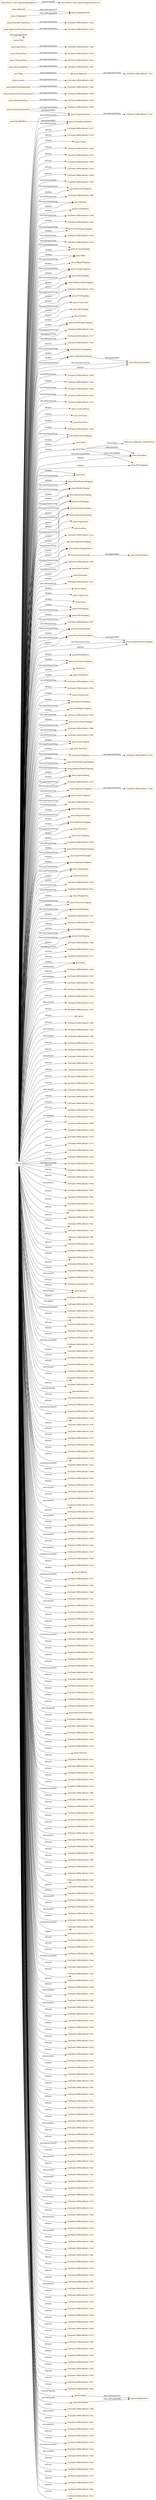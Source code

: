 digraph ar2dtool_diagram { 
rankdir=LR;
size="1501"
node [shape = rectangle, color="orange"]; "pizza:MozzarellaTopping" "23d1b4ef:1889c260a43:-7ff8" "23d1b4ef:1889c260a43:-7efd" "pizza:Medium" "pizza:FruttiDiMare" "23d1b4ef:1889c260a43:-7e8d" "23d1b4ef:1889c260a43:-7e94" "pizza:VegetarianPizzaEquivalent2" "23d1b4ef:1889c260a43:-7e9f" "pizza:GreenPepperTopping" "23d1b4ef:1889c260a43:-7ed7" "23d1b4ef:1889c260a43:-7ee6" "pizza:PrawnsTopping" "pizza:Mild" "23d1b4ef:1889c260a43:-7ebb" "pizza:PepperTopping" "pizza:ChickenTopping" "pizza:MeatTopping" "pizza:HotSpicedBeefTopping" "23d1b4ef:1889c260a43:-7f36" "pizza:FruitTopping" "pizza:PrinceCarlo" "pizza:NutTopping" "pizza:Siciliana" "pizza:SweetPepperTopping" "23d1b4ef:1889c260a43:-7ef3" "23d1b4ef:1889c260a43:-7f17" "pizza:Country" "pizza:ThinAndCrispyBase" "pizza:ParmesanTopping" "pizza:CajunSpiceTopping" "23d1b4ef:1889c260a43:-7f09" "23d1b4ef:1889c260a43:-7e8b" "23d1b4ef:1889c260a43:-7fed" "23d1b4ef:1889c260a43:-7fa5" "23d1b4ef:1889c260a43:-7f7a" "pizza:UnclosedPizza" "pizza:IceCream" "pizza:Fiorentina" "23d1b4ef:1889c260a43:-7ea2" "pizza:PeperonataTopping" "pizza:SpicyPizzaEquivalent" "23d1b4ef:1889c260a43:-7ec3" "pizza:Soho" "pizza:PizzaBase" "pizza:InterestingPizza" "pizza:RosemaryTopping" "pizza:Hot" "pizza:MixedSeafoodTopping" "23d1b4ef:1889c260a43:-7e98" "pizza:Spiciness" "pizza:RocketTopping" "pizza:CheeseyPizza" "pizza:ValuePartition" "pizza:MushroomTopping" "pizza:LeekTopping" "23d1b4ef:1889c260a43:-7eb3" "pizza:ArtichokeTopping" "pizza:GorgonzolaTopping" "pizza:Napoletana" "pizza:LaReine" "23d1b4ef:1889c260a43:-7eca" "pizza:VegetableTopping" "pizza:TobascoPepperSauce" "pizza:DomainConcept" "23d1b4ef:1889c260a43:-7fb5" "23d1b4ef:1889c260a43:-7f3f" "pizza:AmericanHot" "pizza:Veneziana" "23d1b4ef:1889c260a43:-7f54" "23d1b4ef:1889c260a43:-7ebf" "pizza:Food" "23d1b4ef:1889c260a43:-7f57" "pizza:Caprina" "pizza:Capricciosa" "pizza:Cajun" "pizza:FishTopping" "pizza:OliveTopping" "23d1b4ef:1889c260a43:-7e9c" "23d1b4ef:1889c260a43:-7f38" "23d1b4ef:1889c260a43:-7f61" "pizza:SultanaTopping" "pizza:SlicedTomatoTopping" "pizza:PolloAdAstra" "pizza:FourCheesesTopping" "pizza:Rosa" "pizza:Giardiniera" "23d1b4ef:1889c260a43:-7e7b" "23d1b4ef:1889c260a43:-7fb3" "pizza:FourSeasons" "pizza:SpinachTopping" "pizza:HerbSpiceTopping" "23d1b4ef:1889c260a43:-7f4a" "pizza:GoatsCheeseTopping" "23d1b4ef:1889c260a43:-7f88" "23d1b4ef:1889c260a43:-7fbf" "pizza:DeepPanBase" "pizza:GarlicTopping" "pizza:American" "23d1b4ef:1889c260a43:-7ea4" "pizza:SundriedTomatoTopping" "pizza:SpicyTopping" "pizza:PeperoniSausageTopping" "pizza:JalapenoPepperTopping" "pizza:PizzaTopping" "pizza:CaperTopping" "23d1b4ef:1889c260a43:-7eb7" "pizza:VegetarianTopping" "pizza:ThinAndCrispyPizza" "pizza:TomatoTopping" "23d1b4ef:1889c260a43:-7fba" "23d1b4ef:1889c260a43:-7fcc" "pizza:CheeseTopping" "pizza:SpicyPizza" "pizza:SloppyGiuseppe" "pizza:RedOnionTopping" "pizza:Parmense" "23d1b4ef:1889c260a43:-7f6c" "23d1b4ef:1889c260a43:-7eab" "pizza:SauceTopping" "pizza:Pizza" "23d1b4ef:1889c260a43:-7f94" "pizza:HotGreenPepperTopping" "pizza:VegetarianPizzaEquivalent1" "pizza:RealItalianPizza" "pizza:QuattroFormaggi" "pizza:AsparagusTopping" "pizza:MeatyPizza" "pizza:PineKernels" "pizza:Mushroom" "23d1b4ef:1889c260a43:-7f00" "23d1b4ef:1889c260a43:-7f2a" "pizza:Margherita" "pizza:AnchoviesTopping" "pizza:HamTopping" "pizza:VegetarianPizza" "pizza:NonVegetarianPizza" "pizza:PetitPoisTopping" "pizza:OnionTopping" "23d1b4ef:1889c260a43:-7fdd" ; /*classes style*/
	"pizza:VegetarianPizzaEquivalent1" -> "23d1b4ef:1889c260a43:-7e9c" [ label = "owl:equivalentClass" ];
	"NULL" -> "pizza:CheeseTopping" [ label = "rdf:first" ];
	"NULL" -> "23d1b4ef:1889c260a43:-7e6a" [ label = "rdf:rest" ];
	"NULL" -> "pizza:PeperoniSausageTopping" [ label = "rdf:first" ];
	"NULL" -> "23d1b4ef:1889c260a43:-7f15" [ label = "rdf:rest" ];
	"NULL" -> "pizza:Italy" [ label = "rdf:first" ];
	"NULL" -> "23d1b4ef:1889c260a43:-7e40" [ label = "rdf:rest" ];
	"NULL" -> "pizza:RocketTopping" [ label = "owl:someValuesFrom" ];
	"NULL" -> "23d1b4ef:1889c260a43:-7e55" [ label = "owl:members" ];
	"NULL" -> "pizza:Veneziana" [ label = "rdf:first" ];
	"NULL" -> "pizza:FourCheesesTopping" [ label = "rdf:first" ];
	"NULL" -> "pizza:PizzaBase" [ label = "owl:someValuesFrom" ];
	"NULL" -> "23d1b4ef:1889c260a43:-7ed6" [ label = "owl:unionOf" ];
	"NULL" -> "23d1b4ef:1889c260a43:-7e61" [ label = "rdf:rest" ];
	"NULL" -> "pizza:HerbSpiceTopping" [ label = "rdf:first" ];
	"NULL" -> "23d1b4ef:1889c260a43:-7e5b" [ label = "rdf:rest" ];
	"NULL" -> "23d1b4ef:1889c260a43:-7f16" [ label = "owl:unionOf" ];
	"NULL" -> "23d1b4ef:1889c260a43:-7ef1" [ label = "rdf:rest" ];
	"NULL" -> "rdf:nil" [ label = "rdf:rest" ];
	"NULL" -> "23d1b4ef:1889c260a43:-7f06" [ label = "rdf:rest" ];
	"NULL" -> "23d1b4ef:1889c260a43:-7fed" [ label = "owl:allValuesFrom" ];
	"NULL" -> "23d1b4ef:1889c260a43:-7fa4" [ label = "owl:unionOf" ];
	"NULL" -> "23d1b4ef:1889c260a43:-7eff" [ label = "owl:unionOf" ];
	"NULL" -> "23d1b4ef:1889c260a43:-7e31" [ label = "rdf:rest" ];
	"NULL" -> "23d1b4ef:1889c260a43:-7fa2" [ label = "rdf:rest" ];
	"NULL" -> "23d1b4ef:1889c260a43:-7fcb" [ label = "owl:unionOf" ];
	"NULL" -> "23d1b4ef:1889c260a43:-7ec1" [ label = "rdf:rest" ];
	"NULL" -> "23d1b4ef:1889c260a43:-7f27" [ label = "rdf:rest" ];
	"NULL" -> "23d1b4ef:1889c260a43:-7fa5" [ label = "owl:allValuesFrom" ];
	"NULL" -> "23d1b4ef:1889c260a43:-7fdd" [ label = "owl:allValuesFrom" ];
	"NULL" -> "23d1b4ef:1889c260a43:-7e52" [ label = "rdf:rest" ];
	"NULL" -> "pizza:Medium" [ label = "owl:someValuesFrom" ];
	"NULL" -> "23d1b4ef:1889c260a43:-7e4c" [ label = "rdf:rest" ];
	"NULL" -> "23d1b4ef:1889c260a43:-7e89" [ label = "owl:unionOf" ];
	"NULL" -> "23d1b4ef:1889c260a43:-7e90" [ label = "rdf:rest" ];
	"NULL" -> "pizza:MeatTopping" [ label = "owl:someValuesFrom" ];
	"NULL" -> "23d1b4ef:1889c260a43:-7ee2" [ label = "rdf:rest" ];
	"NULL" -> "pizza:TobascoPepperSauce" [ label = "rdf:first" ];
	"NULL" -> "23d1b4ef:1889c260a43:-7f48" [ label = "rdf:rest" ];
	"NULL" -> "23d1b4ef:1889c260a43:-7e7a" [ label = "owl:unionOf" ];
	"NULL" -> "pizza:Parmense" [ label = "rdf:first" ];
	"NULL" -> "pizza:ChickenTopping" [ label = "owl:someValuesFrom" ];
	"NULL" -> "23d1b4ef:1889c260a43:-7fbf" [ label = "owl:allValuesFrom" ];
	"NULL" -> "23d1b4ef:1889c260a43:-7f90" [ label = "rdf:rest" ];
	"NULL" -> "23d1b4ef:1889c260a43:-7e6d" [ label = "rdf:rest" ];
	"NULL" -> "pizza:OnionTopping" [ label = "owl:someValuesFrom" ];
	"NULL" -> "23d1b4ef:1889c260a43:-7e43" [ label = "rdf:rest" ];
	"NULL" -> "23d1b4ef:1889c260a43:-7f73" [ label = "rdf:rest" ];
	"NULL" -> "pizza:FruitTopping" [ label = "rdf:first" ];
	"NULL" -> "23d1b4ef:1889c260a43:-7fea" [ label = "rdf:rest" ];
	"NULL" -> "pizza:PizzaBase" [ label = "rdf:first" ];
	"NULL" -> "pizza:FishTopping" [ label = "rdf:first" ];
	"NULL" -> "pizza:PineKernels" [ label = "owl:someValuesFrom" ];
	"NULL" -> "23d1b4ef:1889c260a43:-7e3d" [ label = "rdf:rest" ];
	"NULL" -> "23d1b4ef:1889c260a43:-7f53" [ label = "owl:intersectionOf" ];
	"NULL" -> "23d1b4ef:1889c260a43:-7e8e" [ label = "rdf:rest" ];
	"NULL" -> "23d1b4ef:1889c260a43:-7ed3" [ label = "rdf:rest" ];
	"NULL" -> "23d1b4ef:1889c260a43:-7e64" [ label = "rdf:rest" ];
	"NULL" -> "23d1b4ef:1889c260a43:-7f87" [ label = "owl:unionOf" ];
	"NULL" -> "pizza:CajunSpiceTopping" [ label = "rdf:first" ];
	"NULL" -> "23d1b4ef:1889c260a43:-7f8e" [ label = "rdf:rest" ];
	"NULL" -> "pizza:AnchoviesTopping" [ label = "owl:someValuesFrom" ];
	"NULL" -> "23d1b4ef:1889c260a43:-7e5e" [ label = "rdf:rest" ];
	"NULL" -> "23d1b4ef:1889c260a43:-7f88" [ label = "owl:allValuesFrom" ];
	"NULL" -> "23d1b4ef:1889c260a43:-7fdb" [ label = "rdf:rest" ];
	"NULL" -> "23d1b4ef:1889c260a43:-7e85" [ label = "rdf:rest" ];
	"NULL" -> "pizza:JalapenoPepperTopping" [ label = "owl:someValuesFrom" ];
	"NULL" -> "23d1b4ef:1889c260a43:-7f5e" [ label = "rdf:rest" ];
	"NULL" -> "23d1b4ef:1889c260a43:-7efa" [ label = "rdf:rest" ];
	"NULL" -> "23d1b4ef:1889c260a43:-7ff6" [ label = "rdf:rest" ];
	"NULL" -> "23d1b4ef:1889c260a43:-7ec4" [ label = "rdf:rest" ];
	"NULL" -> "pizza:Caprina" [ label = "rdf:first" ];
	"NULL" -> "23d1b4ef:1889c260a43:-7f85" [ label = "rdf:rest" ];
	"NULL" -> "23d1b4ef:1889c260a43:-7f3a" [ label = "rdf:rest" ];
	"NULL" -> "23d1b4ef:1889c260a43:-7fc6" [ label = "rdf:rest" ];
	"NULL" -> "pizza:GreenPepperTopping" [ label = "owl:someValuesFrom" ];
	"NULL" -> "23d1b4ef:1889c260a43:-7e4f" [ label = "rdf:rest" ];
	"NULL" -> "23d1b4ef:1889c260a43:-7fdc" [ label = "owl:unionOf" ];
	"NULL" -> "23d1b4ef:1889c260a43:-7f4a" [ label = "owl:allValuesFrom" ];
	"NULL" -> "23d1b4ef:1889c260a43:-7f17" [ label = "owl:allValuesFrom" ];
	"NULL" -> "23d1b4ef:1889c260a43:-7f10" [ label = "rdf:rest" ];
	"NULL" -> "pizza:America" [ label = "rdf:first" ];
	"NULL" -> "23d1b4ef:1889c260a43:-7e76" [ label = "rdf:rest" ];
	"NULL" -> "23d1b4ef:1889c260a43:-7fb1" [ label = "owl:oneOf" ];
	"NULL" -> "23d1b4ef:1889c260a43:-7e25" [ label = "owl:distinctMembers" ];
	"NULL" -> "pizza:NutTopping" [ label = "rdf:first" ];
	"NULL" -> "pizza:CajunSpiceTopping" [ label = "owl:someValuesFrom" ];
	"NULL" -> "pizza:HamTopping" [ label = "owl:someValuesFrom" ];
	"NULL" -> "23d1b4ef:1889c260a43:-7f76" [ label = "rdf:rest" ];
	"NULL" -> "23d1b4ef:1889c260a43:-7e46" [ label = "rdf:rest" ];
	"NULL" -> "pizza:DomainConcept" [ label = "rdf:first" ];
	"NULL" -> "23d1b4ef:1889c260a43:-7fb7" [ label = "rdf:rest" ];
	"NULL" -> "pizza:AmericanHot" [ label = "rdf:first" ];
	"NULL" -> "pizza:American" [ label = "rdf:first" ];
	"NULL" -> "23d1b4ef:1889c260a43:-7fbd" [ label = "rdf:rest" ];
	"NULL" -> "pizza:PetitPoisTopping" [ label = "rdf:first" ];
	"NULL" -> "pizza:Napoletana" [ label = "rdf:first" ];
	"NULL" -> "23d1b4ef:1889c260a43:-7ea3" [ label = "owl:intersectionOf" ];
	"NULL" -> "23d1b4ef:1889c260a43:-7e67" [ label = "rdf:rest" ];
	"NULL" -> "23d1b4ef:1889c260a43:-7e8a" [ label = "rdf:rest" ];
	"NULL" -> "pizza:PineKernels" [ label = "rdf:first" ];
	"NULL" -> "23d1b4ef:1889c260a43:-7fd8" [ label = "rdf:rest" ];
	"NULL" -> "pizza:SultanaTopping" [ label = "owl:someValuesFrom" ];
	"NULL" -> "pizza:JalapenoPepperTopping" [ label = "rdf:first" ];
	"NULL" -> "pizza:HotSpicedBeefTopping" [ label = "rdf:first" ];
	"NULL" -> "23d1b4ef:1889c260a43:-7e93" [ label = "owl:unionOf" ];
	"NULL" -> "pizza:QuattroFormaggi" [ label = "rdf:first" ];
	"NULL" -> "23d1b4ef:1889c260a43:-7e37" [ label = "rdf:rest" ];
	"NULL" -> "23d1b4ef:1889c260a43:-7e88" [ label = "rdf:rest" ];
	"NULL" -> "pizza:PizzaTopping" [ label = "rdf:first" ];
	"NULL" -> "pizza:hasSpiciness" [ label = "owl:onProperty" ];
	"NULL" -> "pizza:GarlicTopping" [ label = "rdf:first" ];
	"NULL" -> "23d1b4ef:1889c260a43:-7ec7" [ label = "rdf:rest" ];
	"NULL" -> "pizza:ThinAndCrispyBase" [ label = "owl:allValuesFrom" ];
	"NULL" -> "23d1b4ef:1889c260a43:-7fae" [ label = "rdf:rest" ];
	"NULL" -> "23d1b4ef:1889c260a43:-7e8c" [ label = "owl:intersectionOf" ];
	"NULL" -> "pizza:RosemaryTopping" [ label = "owl:someValuesFrom" ];
	"NULL" -> "23d1b4ef:1889c260a43:-7e58" [ label = "rdf:rest" ];
	"NULL" -> "23d1b4ef:1889c260a43:-7f3d" [ label = "rdf:rest" ];
	"NULL" -> "23d1b4ef:1889c260a43:-7fc9" [ label = "rdf:rest" ];
	"NULL" -> "23d1b4ef:1889c260a43:-7f57" [ label = "owl:allValuesFrom" ];
	"NULL" -> "pizza:PrawnsTopping" [ label = "owl:someValuesFrom" ];
	"NULL" -> "23d1b4ef:1889c260a43:-7f13" [ label = "rdf:rest" ];
	"NULL" -> "pizza:ArtichokeTopping" [ label = "owl:someValuesFrom" ];
	"NULL" -> "23d1b4ef:1889c260a43:-7e28" [ label = "rdf:rest" ];
	"NULL" -> "23d1b4ef:1889c260a43:-7e79" [ label = "rdf:rest" ];
	"NULL" -> "pizza:OliveTopping" [ label = "rdf:first" ];
	"NULL" -> "pizza:GreenPepperTopping" [ label = "rdf:first" ];
	"NULL" -> "23d1b4ef:1889c260a43:-7eb8" [ label = "rdf:rest" ];
	"NULL" -> "23d1b4ef:1889c260a43:-7eb2" [ label = "owl:intersectionOf" ];
	"NULL" -> "23d1b4ef:1889c260a43:-7e49" [ label = "rdf:rest" ];
	"NULL" -> "23d1b4ef:1889c260a43:-7f09" [ label = "owl:allValuesFrom" ];
	"NULL" -> "pizza:SlicedTomatoTopping" [ label = "owl:someValuesFrom" ];
	"NULL" -> "pizza:MozzarellaTopping" [ label = "owl:someValuesFrom" ];
	"NULL" -> "23d1b4ef:1889c260a43:-7f04" [ label = "rdf:rest" ];
	"NULL" -> "23d1b4ef:1889c260a43:-7f55" [ label = "rdf:rest" ];
	"NULL" -> "pizza:OliveTopping" [ label = "owl:someValuesFrom" ];
	"NULL" -> "23d1b4ef:1889c260a43:-7ff7" [ label = "owl:unionOf" ];
	"NULL" -> "23d1b4ef:1889c260a43:-7fa0" [ label = "rdf:rest" ];
	"NULL" -> "23d1b4ef:1889c260a43:-7f29" [ label = "owl:unionOf" ];
	"NULL" -> "23d1b4ef:1889c260a43:-7edf" [ label = "rdf:rest" ];
	"NULL" -> "23d1b4ef:1889c260a43:-7f93" [ label = "owl:unionOf" ];
	"NULL" -> "23d1b4ef:1889c260a43:-7f25" [ label = "rdf:rest" ];
	"NULL" -> "23d1b4ef:1889c260a43:-7e50" [ label = "rdf:rest" ];
	"NULL" -> "23d1b4ef:1889c260a43:-7f08" [ label = "owl:unionOf" ];
	"NULL" -> "23d1b4ef:1889c260a43:-7e4a" [ label = "rdf:rest" ];
	"NULL" -> "23d1b4ef:1889c260a43:-7e33" [ label = "owl:members" ];
	"NULL" -> "23d1b4ef:1889c260a43:-7fb4" [ label = "owl:intersectionOf" ];
	"NULL" -> "23d1b4ef:1889c260a43:-7ee0" [ label = "rdf:rest" ];
	"NULL" -> "pizza:RedOnionTopping" [ label = "rdf:first" ];
	"NULL" -> "pizza:England" [ label = "rdf:first" ];
	"NULL" -> "23d1b4ef:1889c260a43:-7ea2" [ label = "rdf:first" ];
	"NULL" -> "23d1b4ef:1889c260a43:-7f37" [ label = "owl:intersectionOf" ];
	"NULL" -> "pizza:HotGreenPepperTopping" [ label = "rdf:first" ];
	"NULL" -> "23d1b4ef:1889c260a43:-7e6b" [ label = "rdf:rest" ];
	"NULL" -> "23d1b4ef:1889c260a43:-7eb0" [ label = "rdf:rest" ];
	"NULL" -> "23d1b4ef:1889c260a43:-7eb7" [ label = "owl:someValuesFrom" ];
	"NULL" -> "pizza:CaperTopping" [ label = "rdf:first" ];
	"NULL" -> "23d1b4ef:1889c260a43:-7e41" [ label = "rdf:rest" ];
	"NULL" -> "23d1b4ef:1889c260a43:-7ec2" [ label = "owl:unionOf" ];
	"NULL" -> "23d1b4ef:1889c260a43:-7fb2" [ label = "rdf:rest" ];
	"NULL" -> "23d1b4ef:1889c260a43:-7e3b" [ label = "rdf:rest" ];
	"NULL" -> "23d1b4ef:1889c260a43:-7f92" [ label = "rdf:rest" ];
	"NULL" -> "23d1b4ef:1889c260a43:-7e62" [ label = "rdf:rest" ];
	"NULL" -> "pizza:CheeseTopping" [ label = "owl:someValuesFrom" ];
	"NULL" -> "23d1b4ef:1889c260a43:-7eb6" [ label = "owl:intersectionOf" ];
	"NULL" -> "23d1b4ef:1889c260a43:-7f7a" [ label = "owl:allValuesFrom" ];
	"NULL" -> "23d1b4ef:1889c260a43:-7e5c" [ label = "rdf:rest" ];
	"NULL" -> "23d1b4ef:1889c260a43:-7ff8" [ label = "owl:allValuesFrom" ];
	"NULL" -> "23d1b4ef:1889c260a43:-7ea1" [ label = "rdf:rest" ];
	"NULL" -> "pizza:GorgonzolaTopping" [ label = "rdf:first" ];
	"NULL" -> "23d1b4ef:1889c260a43:-7f07" [ label = "rdf:rest" ];
	"NULL" -> "pizza:HotGreenPepperTopping" [ label = "owl:someValuesFrom" ];
	"NULL" -> "23d1b4ef:1889c260a43:-7e32" [ label = "rdf:rest" ];
	"NULL" -> "23d1b4ef:1889c260a43:-7e97" [ label = "owl:intersectionOf" ];
	"NULL" -> "23d1b4ef:1889c260a43:-7f5c" [ label = "rdf:rest" ];
	"NULL" -> "23d1b4ef:1889c260a43:-7fa3" [ label = "rdf:rest" ];
	"NULL" -> "23d1b4ef:1889c260a43:-7e2c" [ label = "rdf:rest" ];
	"NULL" -> "23d1b4ef:1889c260a43:-7e70" [ label = "rdf:rest" ];
	"NULL" -> "23d1b4ef:1889c260a43:-7f28" [ label = "rdf:rest" ];
	"NULL" -> "pizza:hasCountryOfOrigin" [ label = "owl:onProperty" ];
	"NULL" -> "23d1b4ef:1889c260a43:-7e53" [ label = "rdf:rest" ];
	"NULL" -> "pizza:FishTopping" [ label = "owl:someValuesFrom" ];
	"NULL" -> "23d1b4ef:1889c260a43:-7e4d" [ label = "rdf:rest" ];
	"NULL" -> "pizza:Fiorentina" [ label = "rdf:first" ];
	"NULL" -> "pizza:SpicyTopping" [ label = "owl:someValuesFrom" ];
	"NULL" -> "23d1b4ef:1889c260a43:-7e91" [ label = "rdf:rest" ];
	"NULL" -> "23d1b4ef:1889c260a43:-7e9e" [ label = "rdf:rest" ];
	"NULL" -> "23d1b4ef:1889c260a43:-7ee3" [ label = "rdf:rest" ];
	"NULL" -> "pizza:Germany" [ label = "rdf:first" ];
	"NULL" -> "23d1b4ef:1889c260a43:-7fca" [ label = "rdf:rest" ];
	"NULL" -> "23d1b4ef:1889c260a43:-7e23" [ label = "rdf:rest" ];
	"NULL" -> "pizza:GoatsCheeseTopping" [ label = "rdf:first" ];
	"NULL" -> "23d1b4ef:1889c260a43:-7e74" [ label = "rdf:rest" ];
	"NULL" -> "pizza:OnionTopping" [ label = "rdf:first" ];
	"NULL" -> "23d1b4ef:1889c260a43:-7f91" [ label = "rdf:rest" ];
	"NULL" -> "23d1b4ef:1889c260a43:-7e6e" [ label = "rdf:rest" ];
	"NULL" -> "23d1b4ef:1889c260a43:-7f6b" [ label = "owl:intersectionOf" ];
	"NULL" -> "23d1b4ef:1889c260a43:-7f74" [ label = "rdf:rest" ];
	"NULL" -> "23d1b4ef:1889c260a43:-7e44" [ label = "rdf:rest" ];
	"NULL" -> "23d1b4ef:1889c260a43:-7feb" [ label = "rdf:rest" ];
	"NULL" -> "23d1b4ef:1889c260a43:-7e95" [ label = "rdf:rest" ];
	"NULL" -> "23d1b4ef:1889c260a43:-7e8f" [ label = "rdf:rest" ];
	"NULL" -> "23d1b4ef:1889c260a43:-7ed4" [ label = "rdf:rest" ];
	"NULL" -> "pizza:UnclosedPizza" [ label = "rdf:first" ];
	"NULL" -> "23d1b4ef:1889c260a43:-7f49" [ label = "owl:unionOf" ];
	"NULL" -> "23d1b4ef:1889c260a43:-7fbb" [ label = "rdf:rest" ];
	"NULL" -> "23d1b4ef:1889c260a43:-7e65" [ label = "rdf:rest" ];
	"NULL" -> "23d1b4ef:1889c260a43:-7f8f" [ label = "rdf:rest" ];
	"NULL" -> "23d1b4ef:1889c260a43:-7e5f" [ label = "rdf:rest" ];
	"NULL" -> "23d1b4ef:1889c260a43:-7e35" [ label = "rdf:rest" ];
	"NULL" -> "pizza:SweetPepperTopping" [ label = "rdf:first" ];
	"NULL" -> "23d1b4ef:1889c260a43:-7e86" [ label = "rdf:rest" ];
	"NULL" -> "23d1b4ef:1889c260a43:-7f5f" [ label = "rdf:rest" ];
	"NULL" -> "23d1b4ef:1889c260a43:-7ec5" [ label = "rdf:rest" ];
	"NULL" -> "23d1b4ef:1889c260a43:-7ee5" [ label = "owl:unionOf" ];
	"NULL" -> "23d1b4ef:1889c260a43:-7f86" [ label = "rdf:rest" ];
	"NULL" -> "23d1b4ef:1889c260a43:-7fbe" [ label = "owl:unionOf" ];
	"NULL" -> "23d1b4ef:1889c260a43:-7f3b" [ label = "rdf:rest" ];
	"NULL" -> "pizza:VegetarianTopping" [ label = "owl:allValuesFrom" ];
	"NULL" -> "23d1b4ef:1889c260a43:-7fb9" [ label = "owl:intersectionOf" ];
	"NULL" -> "23d1b4ef:1889c260a43:-7fc7" [ label = "rdf:rest" ];
	"NULL" -> "pizza:MushroomTopping" [ label = "rdf:first" ];
	"NULL" -> "pizza:HotSpicedBeefTopping" [ label = "owl:someValuesFrom" ];
	"NULL" -> "23d1b4ef:1889c260a43:-7f11" [ label = "rdf:rest" ];
	"NULL" -> "pizza:RedOnionTopping" [ label = "owl:someValuesFrom" ];
	"NULL" -> "23d1b4ef:1889c260a43:-7e77" [ label = "rdf:rest" ];
	"NULL" -> "pizza:America" [ label = "owl:hasValue" ];
	"NULL" -> "23d1b4ef:1889c260a43:-7fe8" [ label = "rdf:rest" ];
	"NULL" -> "23d1b4ef:1889c260a43:-7f00" [ label = "owl:allValuesFrom" ];
	"NULL" -> "23d1b4ef:1889c260a43:-7ebe" [ label = "owl:intersectionOf" ];
	"NULL" -> "pizza:PeperonataTopping" [ label = "owl:someValuesFrom" ];
	"NULL" -> "23d1b4ef:1889c260a43:-7f77" [ label = "rdf:rest" ];
	"NULL" -> "pizza:TobascoPepperSauce" [ label = "owl:someValuesFrom" ];
	"NULL" -> "pizza:TomatoTopping" [ label = "rdf:first" ];
	"NULL" -> "23d1b4ef:1889c260a43:-7ebc" [ label = "rdf:rest" ];
	"NULL" -> "23d1b4ef:1889c260a43:-7f61" [ label = "owl:allValuesFrom" ];
	"NULL" -> "pizza:SundriedTomatoTopping" [ label = "owl:someValuesFrom" ];
	"NULL" -> "pizza:PrinceCarlo" [ label = "rdf:first" ];
	"NULL" -> "23d1b4ef:1889c260a43:-7e21" [ label = "rdf:rest" ];
	"NULL" -> "23d1b4ef:1889c260a43:-7e68" [ label = "rdf:rest" ];
	"NULL" -> "23d1b4ef:1889c260a43:-7e59" [ label = "owl:members" ];
	"NULL" -> "pizza:GorgonzolaTopping" [ label = "owl:someValuesFrom" ];
	"NULL" -> "pizza:ParmesanTopping" [ label = "owl:someValuesFrom" ];
	"NULL" -> "23d1b4ef:1889c260a43:-7fd9" [ label = "rdf:rest" ];
	"NULL" -> "pizza:MeatTopping" [ label = "rdf:first" ];
	"NULL" -> "pizza:SloppyGiuseppe" [ label = "rdf:first" ];
	"NULL" -> "pizza:AnchoviesTopping" [ label = "rdf:first" ];
	"NULL" -> "23d1b4ef:1889c260a43:-7e2a" [ label = "owl:members" ];
	"NULL" -> "23d1b4ef:1889c260a43:-7e38" [ label = "rdf:rest" ];
	"NULL" -> "23d1b4ef:1889c260a43:-7efe" [ label = "rdf:rest" ];
	"NULL" -> "pizza:LeekTopping" [ label = "owl:someValuesFrom" ];
	"NULL" -> "23d1b4ef:1889c260a43:-7ec8" [ label = "rdf:rest" ];
	"NULL" -> "pizza:Mushroom" [ label = "rdf:first" ];
	"NULL" -> "pizza:FruitTopping" [ label = "owl:someValuesFrom" ];
	"NULL" -> "23d1b4ef:1889c260a43:-7faf" [ label = "rdf:rest" ];
	"NULL" -> "pizza:Cajun" [ label = "rdf:first" ];
	"NULL" -> "pizza:Mild" [ label = "rdf:first" ];
	"NULL" -> "pizza:Hot" [ label = "rdf:first" ];
	"NULL" -> "pizza:LeekTopping" [ label = "rdf:first" ];
	"NULL" -> "pizza:AsparagusTopping" [ label = "rdf:first" ];
	"NULL" -> "23d1b4ef:1889c260a43:-7f14" [ label = "rdf:rest" ];
	"NULL" -> "23d1b4ef:1889c260a43:-7e29" [ label = "rdf:rest" ];
	"NULL" -> "23d1b4ef:1889c260a43:-7fb0" [ label = "rdf:rest" ];
	"NULL" -> "23d1b4ef:1889c260a43:-7e47" [ label = "owl:members" ];
	"NULL" -> "23d1b4ef:1889c260a43:-7f35" [ label = "rdf:rest" ];
	"NULL" -> "23d1b4ef:1889c260a43:-7e60" [ label = "rdf:rest" ];
	"NULL" -> "pizza:FourCheesesTopping" [ label = "owl:someValuesFrom" ];
	"NULL" -> "pizza:RosemaryTopping" [ label = "rdf:first" ];
	"NULL" -> "23d1b4ef:1889c260a43:-7ef0" [ label = "rdf:rest" ];
	"NULL" -> "23d1b4ef:1889c260a43:-7f05" [ label = "rdf:rest" ];
	"NULL" -> "23d1b4ef:1889c260a43:-7e30" [ label = "rdf:rest" ];
	"NULL" -> "23d1b4ef:1889c260a43:-7fa1" [ label = "rdf:rest" ];
	"NULL" -> "pizza:MixedSeafoodTopping" [ label = "rdf:first" ];
	"NULL" -> "23d1b4ef:1889c260a43:-7ec0" [ label = "rdf:rest" ];
	"NULL" -> "pizza:Mild" [ label = "owl:someValuesFrom" ];
	"NULL" -> "23d1b4ef:1889c260a43:-7f26" [ label = "rdf:rest" ];
	"NULL" -> "23d1b4ef:1889c260a43:-7e51" [ label = "rdf:rest" ];
	"NULL" -> "pizza:AsparagusTopping" [ label = "owl:someValuesFrom" ];
	"NULL" -> "23d1b4ef:1889c260a43:-7e2e" [ label = "owl:members" ];
	"NULL" -> "23d1b4ef:1889c260a43:-7ed7" [ label = "owl:allValuesFrom" ];
	"NULL" -> "23d1b4ef:1889c260a43:-7e94" [ label = "owl:allValuesFrom" ];
	"NULL" -> "pizza:ArtichokeTopping" [ label = "rdf:first" ];
	"NULL" -> "pizza:PrawnsTopping" [ label = "rdf:first" ];
	"NULL" -> "23d1b4ef:1889c260a43:-7e4b" [ label = "rdf:rest" ];
	"NULL" -> "23d1b4ef:1889c260a43:-7ee1" [ label = "rdf:rest" ];
	"NULL" -> "23d1b4ef:1889c260a43:-7eba" [ label = "owl:intersectionOf" ];
	"NULL" -> "23d1b4ef:1889c260a43:-7e9f" [ label = "rdf:first" ];
	"NULL" -> "pizza:GarlicTopping" [ label = "owl:someValuesFrom" ];
	"NULL" -> "23d1b4ef:1889c260a43:-7f47" [ label = "rdf:rest" ];
	"NULL" -> "23d1b4ef:1889c260a43:-7ec9" [ label = "owl:unionOf" ];
	"NULL" -> "pizza:IceCream" [ label = "rdf:first" ];
	"NULL" -> "23d1b4ef:1889c260a43:-7e6c" [ label = "rdf:rest" ];
	"NULL" -> "23d1b4ef:1889c260a43:-7f56" [ label = "owl:unionOf" ];
	"NULL" -> "pizza:ParmesanTopping" [ label = "rdf:first" ];
	"NULL" -> "pizza:ChickenTopping" [ label = "rdf:first" ];
	"NULL" -> "23d1b4ef:1889c260a43:-7f3e" [ label = "owl:unionOf" ];
	"NULL" -> "pizza:MozzarellaTopping" [ label = "rdf:first" ];
	"NULL" -> "23d1b4ef:1889c260a43:-7f72" [ label = "rdf:rest" ];
	"NULL" -> "23d1b4ef:1889c260a43:-7e42" [ label = "rdf:rest" ];
	"NULL" -> "23d1b4ef:1889c260a43:-7e71" [ label = "owl:members" ];
	"NULL" -> "23d1b4ef:1889c260a43:-7e3c" [ label = "rdf:rest" ];
	"NULL" -> "pizza:Rosa" [ label = "rdf:first" ];
	"NULL" -> "23d1b4ef:1889c260a43:-7ed2" [ label = "rdf:rest" ];
	"NULL" -> "23d1b4ef:1889c260a43:-7e39" [ label = "owl:members" ];
	"NULL" -> "pizza:SauceTopping" [ label = "rdf:first" ];
	"NULL" -> "23d1b4ef:1889c260a43:-7e63" [ label = "rdf:rest" ];
	"NULL" -> "23d1b4ef:1889c260a43:-7ef2" [ label = "owl:unionOf" ];
	"NULL" -> "pizza:Giardiniera" [ label = "rdf:first" ];
	"NULL" -> "23d1b4ef:1889c260a43:-7f8d" [ label = "rdf:rest" ];
	"NULL" -> "pizza:PetitPoisTopping" [ label = "owl:someValuesFrom" ];
	"NULL" -> "23d1b4ef:1889c260a43:-7e5d" [ label = "rdf:rest" ];
	"NULL" -> "pizza:PeperoniSausageTopping" [ label = "owl:someValuesFrom" ];
	"NULL" -> "23d1b4ef:1889c260a43:-7fda" [ label = "rdf:rest" ];
	"NULL" -> "23d1b4ef:1889c260a43:-7e84" [ label = "rdf:rest" ];
	"NULL" -> "23d1b4ef:1889c260a43:-7f5d" [ label = "rdf:rest" ];
	"NULL" -> "pizza:FruttiDiMare" [ label = "rdf:first" ];
	"NULL" -> "23d1b4ef:1889c260a43:-7e2d" [ label = "rdf:rest" ];
	"NULL" -> "23d1b4ef:1889c260a43:-7ff5" [ label = "rdf:rest" ];
	"NULL" -> "23d1b4ef:1889c260a43:-7f79" [ label = "owl:unionOf" ];
	"NULL" -> "pizza:Pizza" [ label = "rdf:first" ];
	"NULL" -> "23d1b4ef:1889c260a43:-7e54" [ label = "rdf:rest" ];
	"NULL" -> "23d1b4ef:1889c260a43:-7fc5" [ label = "rdf:rest" ];
	"NULL" -> "23d1b4ef:1889c260a43:-7e4e" [ label = "rdf:rest" ];
	"NULL" -> "23d1b4ef:1889c260a43:-7e92" [ label = "rdf:rest" ];
	"NULL" -> "23d1b4ef:1889c260a43:-7ee4" [ label = "rdf:rest" ];
	"NULL" -> "pizza:PeperonataTopping" [ label = "rdf:first" ];
	"NULL" -> "23d1b4ef:1889c260a43:-7f2a" [ label = "owl:allValuesFrom" ];
	"NULL" -> "23d1b4ef:1889c260a43:-7e24" [ label = "rdf:rest" ];
	"NULL" -> "23d1b4ef:1889c260a43:-7e75" [ label = "rdf:rest" ];
	"NULL" -> "23d1b4ef:1889c260a43:-7f9f" [ label = "rdf:rest" ];
	"NULL" -> "23d1b4ef:1889c260a43:-7e6f" [ label = "rdf:rest" ];
	"NULL" -> "pizza:VegetarianPizza" [ label = "owl:complementOf" ];
	"NULL" -> "pizza:SpinachTopping" [ label = "rdf:first" ];
	"NULL" -> "pizza:MushroomTopping" [ label = "owl:someValuesFrom" ];
	"NULL" -> "23d1b4ef:1889c260a43:-7eb4" [ label = "rdf:rest" ];
	"NULL" -> "pizza:SweetPepperTopping" [ label = "owl:someValuesFrom" ];
	"NULL" -> "23d1b4ef:1889c260a43:-7f75" [ label = "rdf:rest" ];
	"NULL" -> "23d1b4ef:1889c260a43:-7e45" [ label = "rdf:rest" ];
	"NULL" -> "23d1b4ef:1889c260a43:-7ed5" [ label = "rdf:rest" ];
	"NULL" -> "23d1b4ef:1889c260a43:-7ef3" [ label = "owl:allValuesFrom" ];
	"NULL" -> "pizza:Capricciosa" [ label = "rdf:first" ];
	"NULL" -> "pizza:HamTopping" [ label = "rdf:first" ];
	"NULL" -> "pizza:LaReine" [ label = "rdf:first" ];
	"NULL" -> "23d1b4ef:1889c260a43:-7f51" [ label = "rdf:rest" ];
	"NULL" -> "23d1b4ef:1889c260a43:-7fbc" [ label = "rdf:rest" ];
	"NULL" -> "pizza:hasBase" [ label = "owl:onProperty" ];
	"NULL" -> "23d1b4ef:1889c260a43:-7e66" [ label = "rdf:rest" ];
	"NULL" -> "23d1b4ef:1889c260a43:-7fec" [ label = "owl:unionOf" ];
	"NULL" -> "pizza:SpinachTopping" [ label = "owl:someValuesFrom" ];
	"NULL" -> "23d1b4ef:1889c260a43:-7f3f" [ label = "owl:allValuesFrom" ];
	"NULL" -> "pizza:VegetableTopping" [ label = "rdf:first" ];
	"NULL" -> "23d1b4ef:1889c260a43:-7e7b" [ label = "owl:allValuesFrom" ];
	"NULL" -> "23d1b4ef:1889c260a43:-7fd7" [ label = "rdf:rest" ];
	"NULL" -> "23d1b4ef:1889c260a43:-7e3e" [ label = "owl:members" ];
	"NULL" -> "pizza:TomatoTopping" [ label = "owl:someValuesFrom" ];
	"NULL" -> "pizza:Italy" [ label = "owl:hasValue" ];
	"NULL" -> "23d1b4ef:1889c260a43:-7e36" [ label = "rdf:rest" ];
	"NULL" -> "pizza:GoatsCheeseTopping" [ label = "owl:someValuesFrom" ];
	"NULL" -> "pizza:FourSeasons" [ label = "rdf:first" ];
	"NULL" -> "23d1b4ef:1889c260a43:-7e87" [ label = "rdf:rest" ];
	"NULL" -> "pizza:SlicedTomatoTopping" [ label = "rdf:first" ];
	"NULL" -> "23d1b4ef:1889c260a43:-7eaa" [ label = "owl:intersectionOf" ];
	"NULL" -> "23d1b4ef:1889c260a43:-7f60" [ label = "owl:unionOf" ];
	"NULL" -> "pizza:MixedSeafoodTopping" [ label = "owl:someValuesFrom" ];
	"NULL" -> "23d1b4ef:1889c260a43:-7ec6" [ label = "rdf:rest" ];
	"NULL" -> "23d1b4ef:1889c260a43:-7fad" [ label = "rdf:rest" ];
	"NULL" -> "23d1b4ef:1889c260a43:-7e57" [ label = "rdf:rest" ];
	"NULL" -> "23d1b4ef:1889c260a43:-7f3c" [ label = "rdf:rest" ];
	"NULL" -> "pizza:Hot" [ label = "owl:someValuesFrom" ];
	"NULL" -> "23d1b4ef:1889c260a43:-7eca" [ label = "owl:allValuesFrom" ];
	"NULL" -> "23d1b4ef:1889c260a43:-7fc8" [ label = "rdf:rest" ];
	"NULL" -> "23d1b4ef:1889c260a43:-7fcc" [ label = "owl:allValuesFrom" ];
	"NULL" -> "pizza:PepperTopping" [ label = "rdf:first" ];
	"NULL" -> "23d1b4ef:1889c260a43:-7f12" [ label = "rdf:rest" ];
	"NULL" -> "23d1b4ef:1889c260a43:-7f36" [ label = "rdf:first" ];
	"NULL" -> "23d1b4ef:1889c260a43:-7e27" [ label = "rdf:rest" ];
	"NULL" -> "23d1b4ef:1889c260a43:-7e78" [ label = "rdf:rest" ];
	"NULL" -> "23d1b4ef:1889c260a43:-7e8b" [ label = "rdf:first" ];
	"NULL" -> "pizza:France" [ label = "rdf:first" ];
	"NULL" -> "23d1b4ef:1889c260a43:-7f94" [ label = "owl:allValuesFrom" ];
	"NULL" -> "23d1b4ef:1889c260a43:-7fe9" [ label = "rdf:rest" ];
	"NULL" -> "23d1b4ef:1889c260a43:-7fb3" [ label = "rdf:first" ];
	"NULL" -> "pizza:SundriedTomatoTopping" [ label = "rdf:first" ];
	"NULL" -> "23d1b4ef:1889c260a43:-7f78" [ label = "rdf:rest" ];
	"NULL" -> "23d1b4ef:1889c260a43:-7e99" [ label = "rdf:rest" ];
	"NULL" -> "pizza:hasTopping" [ label = "owl:onProperty" ];
	"NULL" -> "pizza:Medium" [ label = "rdf:first" ];
	"NULL" -> "pizza:PolloAdAstra" [ label = "rdf:first" ];
	"NULL" -> "23d1b4ef:1889c260a43:-7e22" [ label = "rdf:rest" ];
	"NULL" -> "23d1b4ef:1889c260a43:-7e69" [ label = "rdf:rest" ];
	"NULL" -> "pizza:SultanaTopping" [ label = "rdf:first" ];
	"NULL" -> "23d1b4ef:1889c260a43:-7e9b" [ label = "owl:intersectionOf" ];
	"NULL" -> "pizza:Siciliana" [ label = "rdf:first" ];
	"NULL" -> "23d1b4ef:1889c260a43:-7ea8" [ label = "rdf:rest" ];
	"NULL" -> "23d1b4ef:1889c260a43:-7efc" [ label = "owl:intersectionOf" ];
	"NULL" -> "23d1b4ef:1889c260a43:-7ee6" [ label = "owl:allValuesFrom" ];
	"NULL" -> "23d1b4ef:1889c260a43:-7f69" [ label = "rdf:rest" ];
	"NULL" -> "pizza:Soho" [ label = "rdf:first" ];
	"NULL" -> "pizza:Margherita" [ label = "rdf:first" ];
	"NULL" -> "pizza:CaperTopping" [ label = "owl:someValuesFrom" ];
	"NULL" -> "pizza:RocketTopping" [ label = "rdf:first" ];
	"pizza:ThinAndCrispyPizza" -> "23d1b4ef:1889c260a43:-7eab" [ label = "owl:equivalentClass" ];
	"pizza:Country" -> "23d1b4ef:1889c260a43:-7fb5" [ label = "owl:equivalentClass" ];
	"pizza:hasTopping" -> "pizza:hasIngredient" [ label = "rdfs:subPropertyOf" ];
	"pizza:CheeseyPizza" -> "23d1b4ef:1889c260a43:-7fba" [ label = "owl:equivalentClass" ];
	"pizza:CajunSpiceTopping" -> "pizza:RosemaryTopping" [ label = "owl:disjointWith" ];
	"pizza:isBaseOf" -> "pizza:isIngredientOf" [ label = "rdfs:subPropertyOf" ];
	"pizza:DeepPanBase" -> "pizza:ThinAndCrispyBase" [ label = "owl:disjointWith" ];
	"http://www.co-ode.org/ontologies/pizza" -> "http://www.co-ode.org/ontologies/pizza/2.0.0" [ label = "owl:versionIRI" ];
	"pizza:VegetarianPizza" -> "23d1b4ef:1889c260a43:-7ea4" [ label = "owl:equivalentClass" ];
	"pizza:RealItalianPizza" -> "23d1b4ef:1889c260a43:-7efd" [ label = "owl:equivalentClass" ];
	"pizza:Pizza" -> "https://en.wikipedia.org/wiki/Pizza" [ label = "rdfs:seeAlso" ];
	"pizza:NonVegetarianPizza" -> "pizza:VegetarianPizza" [ label = "owl:disjointWith" ];
	"pizza:NonVegetarianPizza" -> "23d1b4ef:1889c260a43:-7f38" [ label = "owl:equivalentClass" ];
	"pizza:MeatyPizza" -> "23d1b4ef:1889c260a43:-7f54" [ label = "owl:equivalentClass" ];
	"pizza:DomainConcept" -> "pizza:ValuePartition" [ label = "owl:disjointWith" ];
	"pizza:Spiciness" -> "23d1b4ef:1889c260a43:-7ec3" [ label = "owl:equivalentClass" ];
	"pizza:isToppingOf" -> "pizza:isIngredientOf" [ label = "rdfs:subPropertyOf" ];
	"pizza:hasBase" -> "pizza:hasIngredient" [ label = "rdfs:subPropertyOf" ];
	"pizza:VegetarianTopping" -> "23d1b4ef:1889c260a43:-7e8d" [ label = "owl:equivalentClass" ];
	"pizza:InterestingPizza" -> "23d1b4ef:1889c260a43:-7f6c" [ label = "owl:equivalentClass" ];
	"pizza:SlicedTomatoTopping" -> "pizza:SundriedTomatoTopping" [ label = "owl:disjointWith" ];
	"pizza:SpicyTopping" -> "23d1b4ef:1889c260a43:-7eb3" [ label = "owl:equivalentClass" ];
	"pizza:VegetarianPizzaEquivalent2" -> "23d1b4ef:1889c260a43:-7e98" [ label = "owl:equivalentClass" ];
	"pizza:SpicyPizza" -> "23d1b4ef:1889c260a43:-7ebf" [ label = "owl:equivalentClass" ];
	"pizza:SpicyPizzaEquivalent" -> "23d1b4ef:1889c260a43:-7ebb" [ label = "owl:equivalentClass" ];
	"pizza:Pizza" -> "pizza:PizzaTopping" [ label = "pizza:hasTopping" ];
	"pizza:Pizza" -> "pizza:PizzaBase" [ label = "pizza:hasBase" ];
	"owl:Thing" -> "pizza:Spiciness" [ label = "pizza:hasSpiciness" ];
	"pizza:Food" -> "pizza:Food" [ label = "pizza:hasIngredient" ];

}
